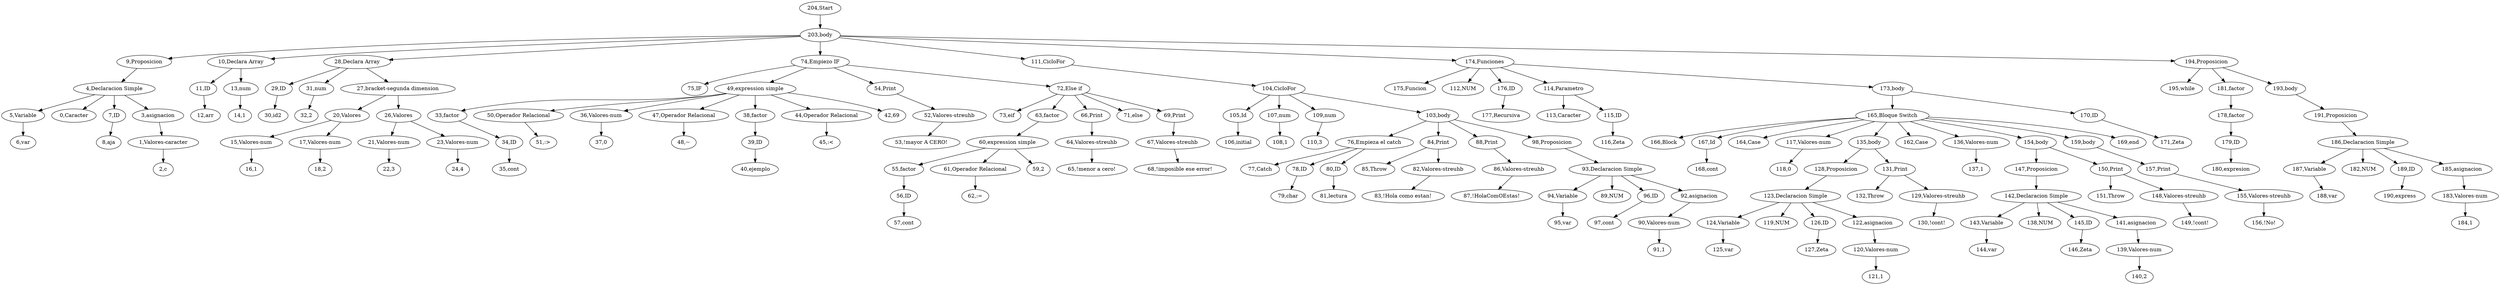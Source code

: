 digraph {
"204,Start" -> "203,body";
"203,body" -> "9,Proposicion";
"9,Proposicion" -> "4,Declaracion Simple";
"4,Declaracion Simple" -> "5,Variable";
"5,Variable" -> "6,var";
"4,Declaracion Simple" -> "0,Caracter";
"4,Declaracion Simple" -> "7,ID";
"7,ID" -> "8,aja";
"4,Declaracion Simple" -> "3,asignacion";
"3,asignacion" -> "1,Valores-caracter";
"1,Valores-caracter" -> "2,c";
"203,body" -> "10,Declara Array";
"10,Declara Array" -> "11,ID";
"11,ID" -> "12,arr";
"10,Declara Array" -> "13,num";
"13,num" -> "14,1";
"203,body" -> "28,Declara Array";
"28,Declara Array" -> "29,ID";
"29,ID" -> "30,id2";
"28,Declara Array" -> "31,num";
"31,num" -> "32,2";
"28,Declara Array" -> "27,bracket-segunda dimension";
"27,bracket-segunda dimension" -> "20,Valores";
"20,Valores" -> "15,Valores-num";
"15,Valores-num" -> "16,1";
"20,Valores" -> "17,Valores-num";
"17,Valores-num" -> "18,2";
"27,bracket-segunda dimension" -> "26,Valores";
"26,Valores" -> "21,Valores-num";
"21,Valores-num" -> "22,3";
"26,Valores" -> "23,Valores-num";
"23,Valores-num" -> "24,4";
"203,body" -> "74,Empiezo IF";
"74,Empiezo IF" -> "75,IF";
"74,Empiezo IF" -> "49,expression simple";
"49,expression simple" -> "33,factor";
"33,factor" -> "34,ID";
"34,ID" -> "35,cont";
"49,expression simple" -> "50,Operador Relacional";
"50,Operador Relacional" -> "51,:>";
"49,expression simple" -> "36,Valores-num";
"36,Valores-num" -> "37,0";
"49,expression simple" -> "47,Operador Relacional";
"47,Operador Relacional" -> "48,~";
"49,expression simple" -> "38,factor";
"38,factor" -> "39,ID";
"39,ID" -> "40,ejemplo";
"49,expression simple" -> "44,Operador Relacional";
"44,Operador Relacional" -> "45,:<";
"49,expression simple" -> "42,69";
"74,Empiezo IF" -> "54,Print";
"54,Print" -> "52,Valores-streuhb";
"52,Valores-streuhb" -> "53,!mayor A CERO!";
"74,Empiezo IF" -> "72,Else if";
"72,Else if" -> "73,eif";
"72,Else if" -> "63,factor";
"63,factor" -> "60,expression simple";
"60,expression simple" -> "55,factor";
"55,factor" -> "56,ID";
"56,ID" -> "57,cont";
"60,expression simple" -> "61,Operador Relacional";
"61,Operador Relacional" -> "62,:=";
"60,expression simple" -> "59,2";
"72,Else if" -> "66,Print";
"66,Print" -> "64,Valores-streuhb";
"64,Valores-streuhb" -> "65,!menor a cero!";
"72,Else if" -> "71,else";
"72,Else if" -> "69,Print";
"69,Print" -> "67,Valores-streuhb";
"67,Valores-streuhb" -> "68,!imposible ese error!";
"203,body" -> "111,CicloFor";
"111,CicloFor" -> "104,CicloFor";
"104,CicloFor" -> "105,Id";
"105,Id" -> "106,initial";
"104,CicloFor" -> "107,num";
"107,num" -> "108,1";
"104,CicloFor" -> "109,num";
"109,num" -> "110,3";
"104,CicloFor" -> "103,body";
"103,body" -> "76,Empieza el catch";
"76,Empieza el catch" -> "77,Catch";
"76,Empieza el catch" -> "78,ID";
"78,ID" -> "79,char";
"76,Empieza el catch" -> "80,ID";
"80,ID" -> "81,lectura";
"103,body" -> "84,Print";
"84,Print" -> "85,Throw";
"84,Print" -> "82,Valores-streuhb";
"82,Valores-streuhb" -> "83,!Hola como estan!";
"103,body" -> "88,Print";
"88,Print" -> "86,Valores-streuhb";
"86,Valores-streuhb" -> "87,!HolaComOEstas!";
"103,body" -> "98,Proposicion";
"98,Proposicion" -> "93,Declaracion Simple";
"93,Declaracion Simple" -> "94,Variable";
"94,Variable" -> "95,var";
"93,Declaracion Simple" -> "89,NUM";
"93,Declaracion Simple" -> "96,ID";
"96,ID" -> "97,cont";
"93,Declaracion Simple" -> "92,asignacion";
"92,asignacion" -> "90,Valores-num";
"90,Valores-num" -> "91,1";
"203,body" -> "174,Funciones";
"174,Funciones" -> "175,Funcion";
"174,Funciones" -> "112,NUM";
"174,Funciones" -> "176,ID";
"176,ID" -> "177,Recursiva";
"174,Funciones" -> "114,Parametro";
"114,Parametro" -> "113,Caracter";
"114,Parametro" -> "115,ID";
"115,ID" -> "116,Zeta";
"174,Funciones" -> "173,body";
"173,body" -> "165,Bloque Switch";
"165,Bloque Switch" -> "166,Block";
"165,Bloque Switch" -> "167,Id";
"167,Id" -> "168,cont";
"165,Bloque Switch" -> "164,Case";
"165,Bloque Switch" -> "117,Valores-num";
"117,Valores-num" -> "118,0";
"165,Bloque Switch" -> "135,body";
"135,body" -> "128,Proposicion";
"128,Proposicion" -> "123,Declaracion Simple";
"123,Declaracion Simple" -> "124,Variable";
"124,Variable" -> "125,var";
"123,Declaracion Simple" -> "119,NUM";
"123,Declaracion Simple" -> "126,ID";
"126,ID" -> "127,Zeta";
"123,Declaracion Simple" -> "122,asignacion";
"122,asignacion" -> "120,Valores-num";
"120,Valores-num" -> "121,1";
"135,body" -> "131,Print";
"131,Print" -> "132,Throw";
"131,Print" -> "129,Valores-streuhb";
"129,Valores-streuhb" -> "130,!cont!";
"165,Bloque Switch" -> "162,Case";
"165,Bloque Switch" -> "136,Valores-num";
"136,Valores-num" -> "137,1";
"165,Bloque Switch" -> "154,body";
"154,body" -> "147,Proposicion";
"147,Proposicion" -> "142,Declaracion Simple";
"142,Declaracion Simple" -> "143,Variable";
"143,Variable" -> "144,var";
"142,Declaracion Simple" -> "138,NUM";
"142,Declaracion Simple" -> "145,ID";
"145,ID" -> "146,Zeta";
"142,Declaracion Simple" -> "141,asignacion";
"141,asignacion" -> "139,Valores-num";
"139,Valores-num" -> "140,2";
"154,body" -> "150,Print";
"150,Print" -> "151,Throw";
"150,Print" -> "148,Valores-streuhb";
"148,Valores-streuhb" -> "149,!cont!";
"165,Bloque Switch" -> "159,body";
"159,body" -> "157,Print";
"157,Print" -> "155,Valores-streuhb";
"155,Valores-streuhb" -> "156,!No!";
"165,Bloque Switch" -> "169,end";
"173,body" -> "170,ID";
"170,ID" -> "171,Zeta";
"203,body" -> "194,Proposicion";
"194,Proposicion" -> "195,while";
"194,Proposicion" -> "181,factor";
"181,factor" -> "178,factor";
"178,factor" -> "179,ID";
"179,ID" -> "180,expresion";
"194,Proposicion" -> "193,body";
"193,body" -> "191,Proposicion";
"191,Proposicion" -> "186,Declaracion Simple";
"186,Declaracion Simple" -> "187,Variable";
"187,Variable" -> "188,var";
"186,Declaracion Simple" -> "182,NUM";
"186,Declaracion Simple" -> "189,ID";
"189,ID" -> "190,express";
"186,Declaracion Simple" -> "185,asignacion";
"185,asignacion" -> "183,Valores-num";
"183,Valores-num" -> "184,1";

}